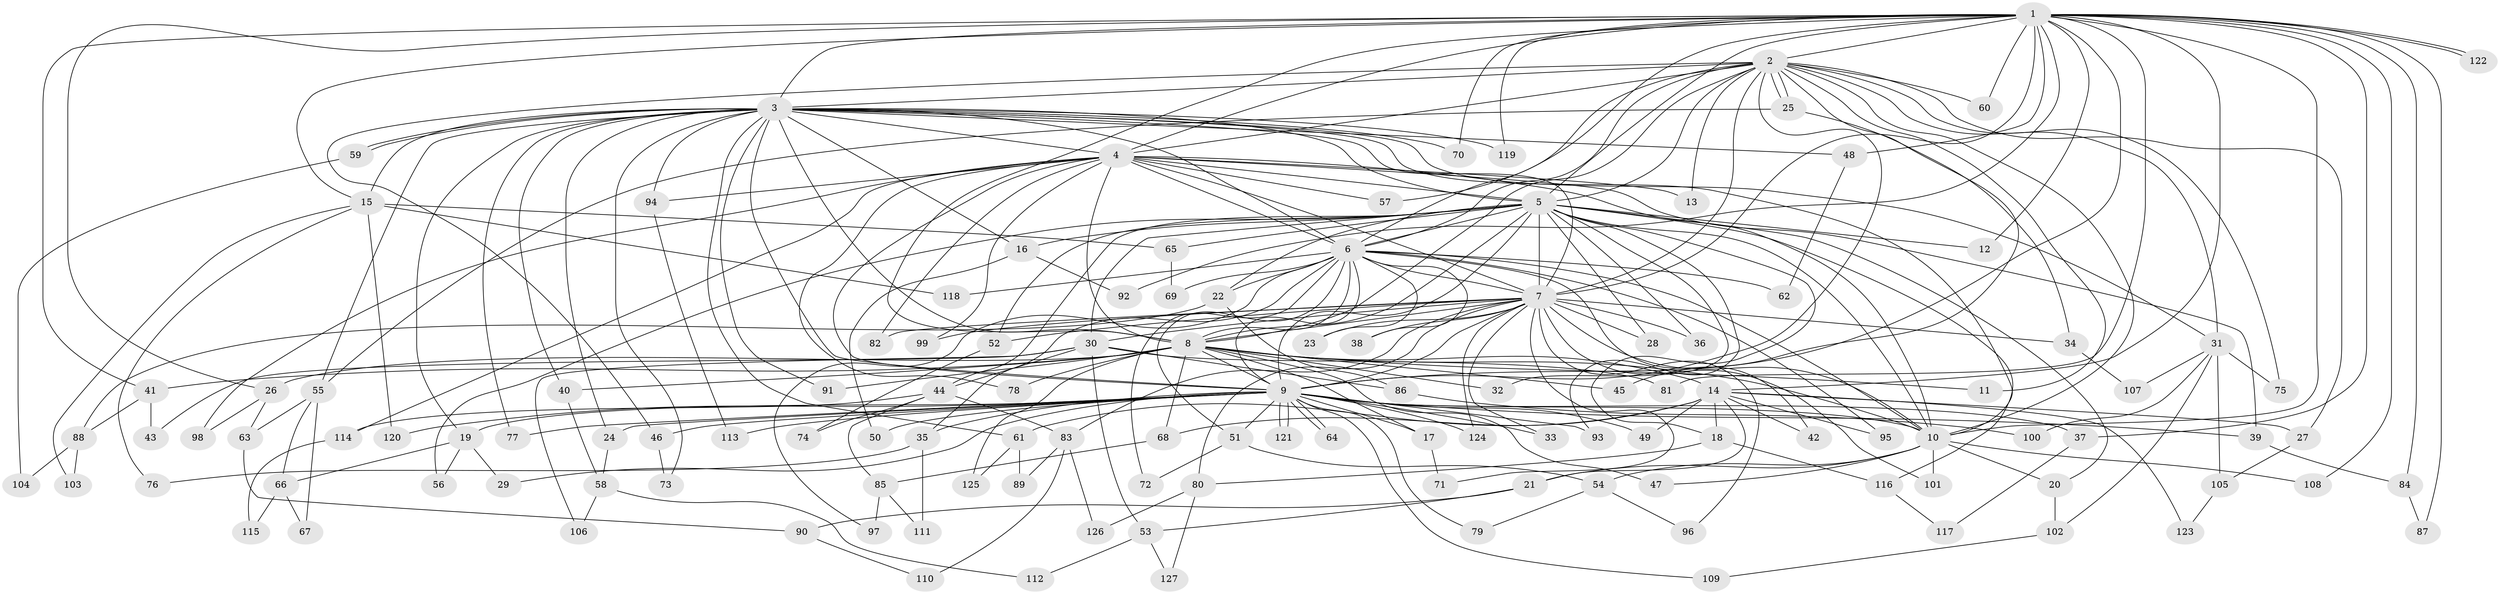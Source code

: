 // coarse degree distribution, {22: 0.015625, 12: 0.015625, 20: 0.015625, 9: 0.03125, 19: 0.015625, 10: 0.03125, 17: 0.015625, 16: 0.015625, 26: 0.015625, 8: 0.03125, 2: 0.328125, 14: 0.015625, 7: 0.015625, 3: 0.203125, 4: 0.09375, 5: 0.03125, 11: 0.015625, 6: 0.046875, 1: 0.046875}
// Generated by graph-tools (version 1.1) at 2025/49/03/04/25 22:49:37]
// undirected, 127 vertices, 279 edges
graph export_dot {
  node [color=gray90,style=filled];
  1;
  2;
  3;
  4;
  5;
  6;
  7;
  8;
  9;
  10;
  11;
  12;
  13;
  14;
  15;
  16;
  17;
  18;
  19;
  20;
  21;
  22;
  23;
  24;
  25;
  26;
  27;
  28;
  29;
  30;
  31;
  32;
  33;
  34;
  35;
  36;
  37;
  38;
  39;
  40;
  41;
  42;
  43;
  44;
  45;
  46;
  47;
  48;
  49;
  50;
  51;
  52;
  53;
  54;
  55;
  56;
  57;
  58;
  59;
  60;
  61;
  62;
  63;
  64;
  65;
  66;
  67;
  68;
  69;
  70;
  71;
  72;
  73;
  74;
  75;
  76;
  77;
  78;
  79;
  80;
  81;
  82;
  83;
  84;
  85;
  86;
  87;
  88;
  89;
  90;
  91;
  92;
  93;
  94;
  95;
  96;
  97;
  98;
  99;
  100;
  101;
  102;
  103;
  104;
  105;
  106;
  107;
  108;
  109;
  110;
  111;
  112;
  113;
  114;
  115;
  116;
  117;
  118;
  119;
  120;
  121;
  122;
  123;
  124;
  125;
  126;
  127;
  1 -- 2;
  1 -- 3;
  1 -- 4;
  1 -- 5;
  1 -- 6;
  1 -- 7;
  1 -- 8;
  1 -- 9;
  1 -- 10;
  1 -- 12;
  1 -- 14;
  1 -- 15;
  1 -- 26;
  1 -- 37;
  1 -- 41;
  1 -- 48;
  1 -- 60;
  1 -- 70;
  1 -- 81;
  1 -- 84;
  1 -- 87;
  1 -- 92;
  1 -- 108;
  1 -- 119;
  1 -- 122;
  1 -- 122;
  2 -- 3;
  2 -- 4;
  2 -- 5;
  2 -- 6;
  2 -- 7;
  2 -- 8;
  2 -- 9;
  2 -- 10;
  2 -- 11;
  2 -- 13;
  2 -- 25;
  2 -- 25;
  2 -- 27;
  2 -- 31;
  2 -- 45;
  2 -- 46;
  2 -- 57;
  2 -- 60;
  2 -- 75;
  3 -- 4;
  3 -- 5;
  3 -- 6;
  3 -- 7;
  3 -- 8;
  3 -- 9;
  3 -- 10;
  3 -- 15;
  3 -- 16;
  3 -- 19;
  3 -- 24;
  3 -- 31;
  3 -- 40;
  3 -- 48;
  3 -- 55;
  3 -- 59;
  3 -- 59;
  3 -- 61;
  3 -- 70;
  3 -- 73;
  3 -- 77;
  3 -- 91;
  3 -- 94;
  3 -- 119;
  4 -- 5;
  4 -- 6;
  4 -- 7;
  4 -- 8;
  4 -- 9;
  4 -- 10;
  4 -- 13;
  4 -- 39;
  4 -- 57;
  4 -- 78;
  4 -- 82;
  4 -- 94;
  4 -- 98;
  4 -- 99;
  4 -- 114;
  5 -- 6;
  5 -- 7;
  5 -- 8;
  5 -- 9;
  5 -- 10;
  5 -- 12;
  5 -- 16;
  5 -- 18;
  5 -- 20;
  5 -- 22;
  5 -- 28;
  5 -- 30;
  5 -- 32;
  5 -- 36;
  5 -- 44;
  5 -- 52;
  5 -- 56;
  5 -- 65;
  5 -- 93;
  5 -- 116;
  6 -- 7;
  6 -- 8;
  6 -- 9;
  6 -- 10;
  6 -- 22;
  6 -- 23;
  6 -- 35;
  6 -- 38;
  6 -- 42;
  6 -- 51;
  6 -- 62;
  6 -- 69;
  6 -- 72;
  6 -- 95;
  6 -- 97;
  6 -- 118;
  7 -- 8;
  7 -- 9;
  7 -- 10;
  7 -- 23;
  7 -- 28;
  7 -- 30;
  7 -- 33;
  7 -- 34;
  7 -- 36;
  7 -- 38;
  7 -- 52;
  7 -- 71;
  7 -- 80;
  7 -- 82;
  7 -- 83;
  7 -- 96;
  7 -- 99;
  7 -- 101;
  7 -- 124;
  8 -- 9;
  8 -- 10;
  8 -- 11;
  8 -- 14;
  8 -- 17;
  8 -- 26;
  8 -- 32;
  8 -- 40;
  8 -- 41;
  8 -- 45;
  8 -- 47;
  8 -- 68;
  8 -- 78;
  8 -- 91;
  8 -- 125;
  9 -- 10;
  9 -- 17;
  9 -- 19;
  9 -- 24;
  9 -- 29;
  9 -- 33;
  9 -- 35;
  9 -- 37;
  9 -- 39;
  9 -- 46;
  9 -- 49;
  9 -- 50;
  9 -- 51;
  9 -- 64;
  9 -- 64;
  9 -- 77;
  9 -- 79;
  9 -- 93;
  9 -- 109;
  9 -- 113;
  9 -- 120;
  9 -- 121;
  9 -- 121;
  9 -- 124;
  10 -- 20;
  10 -- 21;
  10 -- 47;
  10 -- 54;
  10 -- 101;
  10 -- 108;
  14 -- 18;
  14 -- 21;
  14 -- 27;
  14 -- 42;
  14 -- 49;
  14 -- 61;
  14 -- 68;
  14 -- 95;
  14 -- 123;
  15 -- 65;
  15 -- 76;
  15 -- 103;
  15 -- 118;
  15 -- 120;
  16 -- 50;
  16 -- 92;
  17 -- 71;
  18 -- 80;
  18 -- 116;
  19 -- 29;
  19 -- 56;
  19 -- 66;
  20 -- 102;
  21 -- 53;
  21 -- 90;
  22 -- 86;
  22 -- 88;
  24 -- 58;
  25 -- 34;
  25 -- 55;
  26 -- 63;
  26 -- 98;
  27 -- 105;
  30 -- 43;
  30 -- 44;
  30 -- 53;
  30 -- 81;
  30 -- 86;
  30 -- 106;
  31 -- 75;
  31 -- 100;
  31 -- 102;
  31 -- 105;
  31 -- 107;
  34 -- 107;
  35 -- 76;
  35 -- 111;
  37 -- 117;
  39 -- 84;
  40 -- 58;
  41 -- 43;
  41 -- 88;
  44 -- 74;
  44 -- 83;
  44 -- 85;
  44 -- 114;
  46 -- 73;
  48 -- 62;
  51 -- 54;
  51 -- 72;
  52 -- 74;
  53 -- 112;
  53 -- 127;
  54 -- 79;
  54 -- 96;
  55 -- 63;
  55 -- 66;
  55 -- 67;
  58 -- 106;
  58 -- 112;
  59 -- 104;
  61 -- 89;
  61 -- 125;
  63 -- 90;
  65 -- 69;
  66 -- 67;
  66 -- 115;
  68 -- 85;
  80 -- 126;
  80 -- 127;
  83 -- 89;
  83 -- 110;
  83 -- 126;
  84 -- 87;
  85 -- 97;
  85 -- 111;
  86 -- 100;
  88 -- 103;
  88 -- 104;
  90 -- 110;
  94 -- 113;
  102 -- 109;
  105 -- 123;
  114 -- 115;
  116 -- 117;
}
